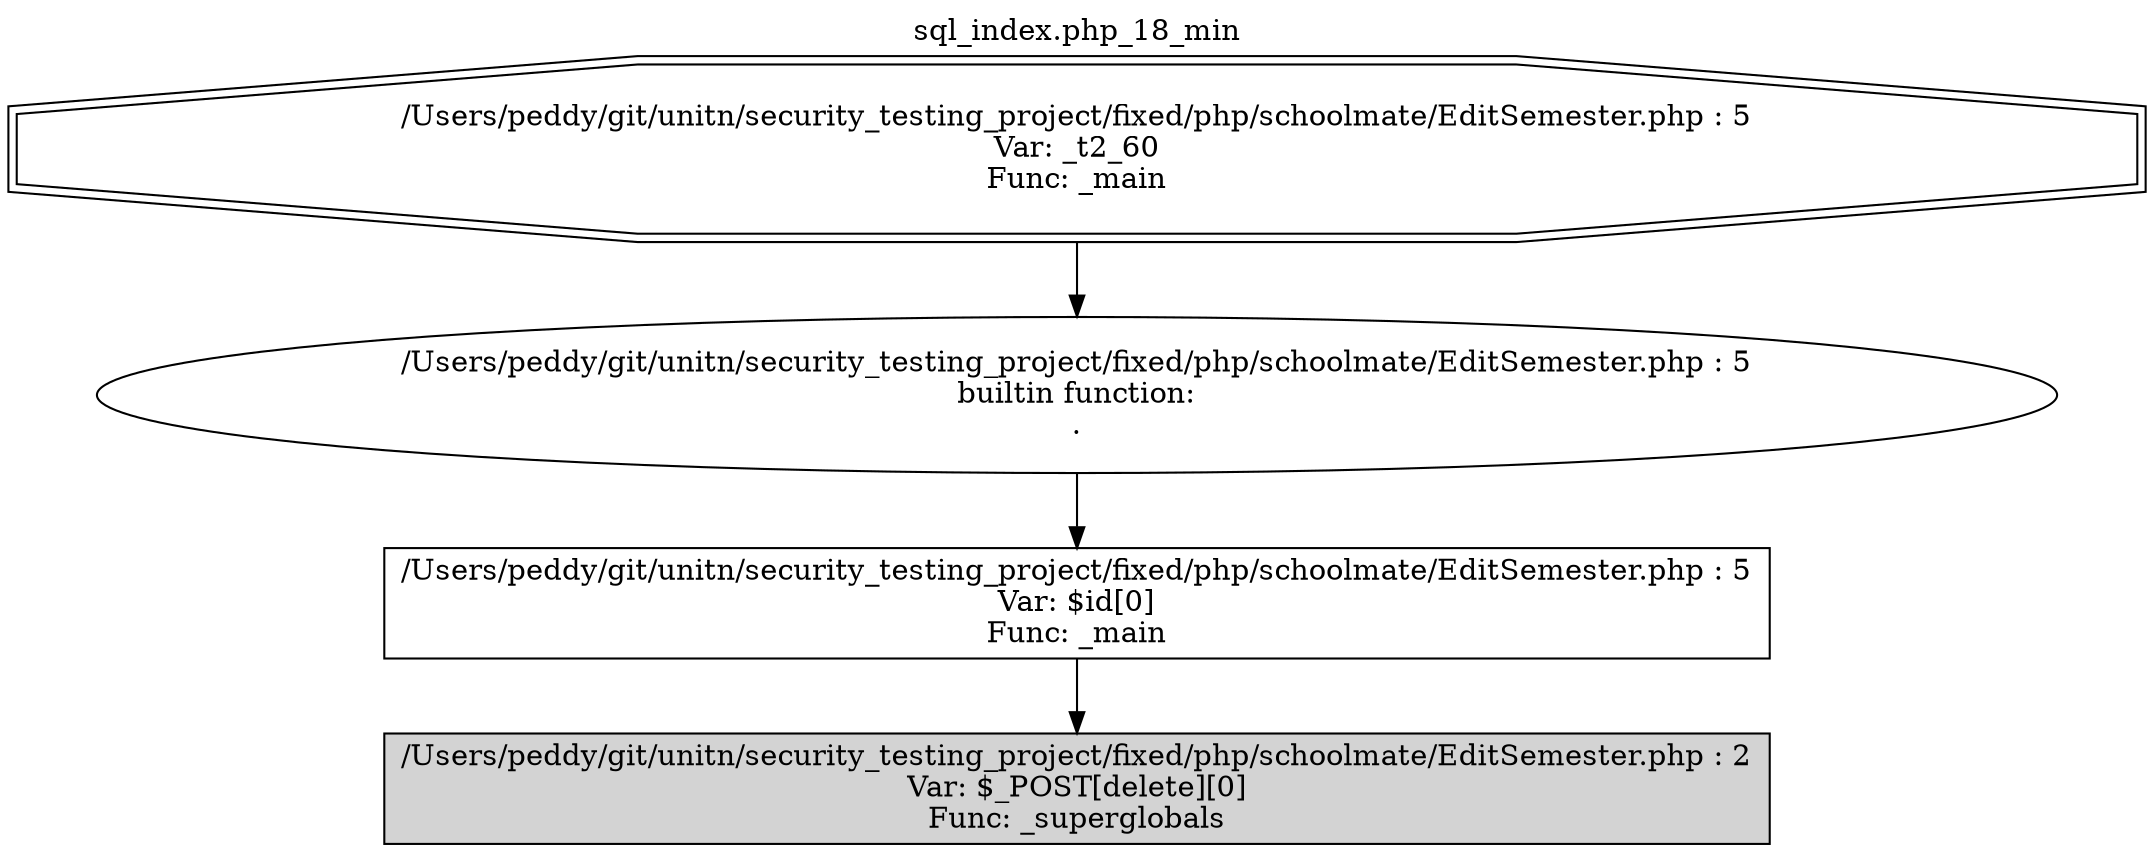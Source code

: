 digraph cfg {
  label="sql_index.php_18_min";
  labelloc=t;
  n1 [shape=doubleoctagon, label="/Users/peddy/git/unitn/security_testing_project/fixed/php/schoolmate/EditSemester.php : 5\nVar: _t2_60\nFunc: _main\n"];
  n2 [shape=ellipse, label="/Users/peddy/git/unitn/security_testing_project/fixed/php/schoolmate/EditSemester.php : 5\nbuiltin function:\n.\n"];
  n3 [shape=box, label="/Users/peddy/git/unitn/security_testing_project/fixed/php/schoolmate/EditSemester.php : 5\nVar: $id[0]\nFunc: _main\n"];
  n4 [shape=box, label="/Users/peddy/git/unitn/security_testing_project/fixed/php/schoolmate/EditSemester.php : 2\nVar: $_POST[delete][0]\nFunc: _superglobals\n",style=filled];
  n1 -> n2;
  n2 -> n3;
  n3 -> n4;
}
